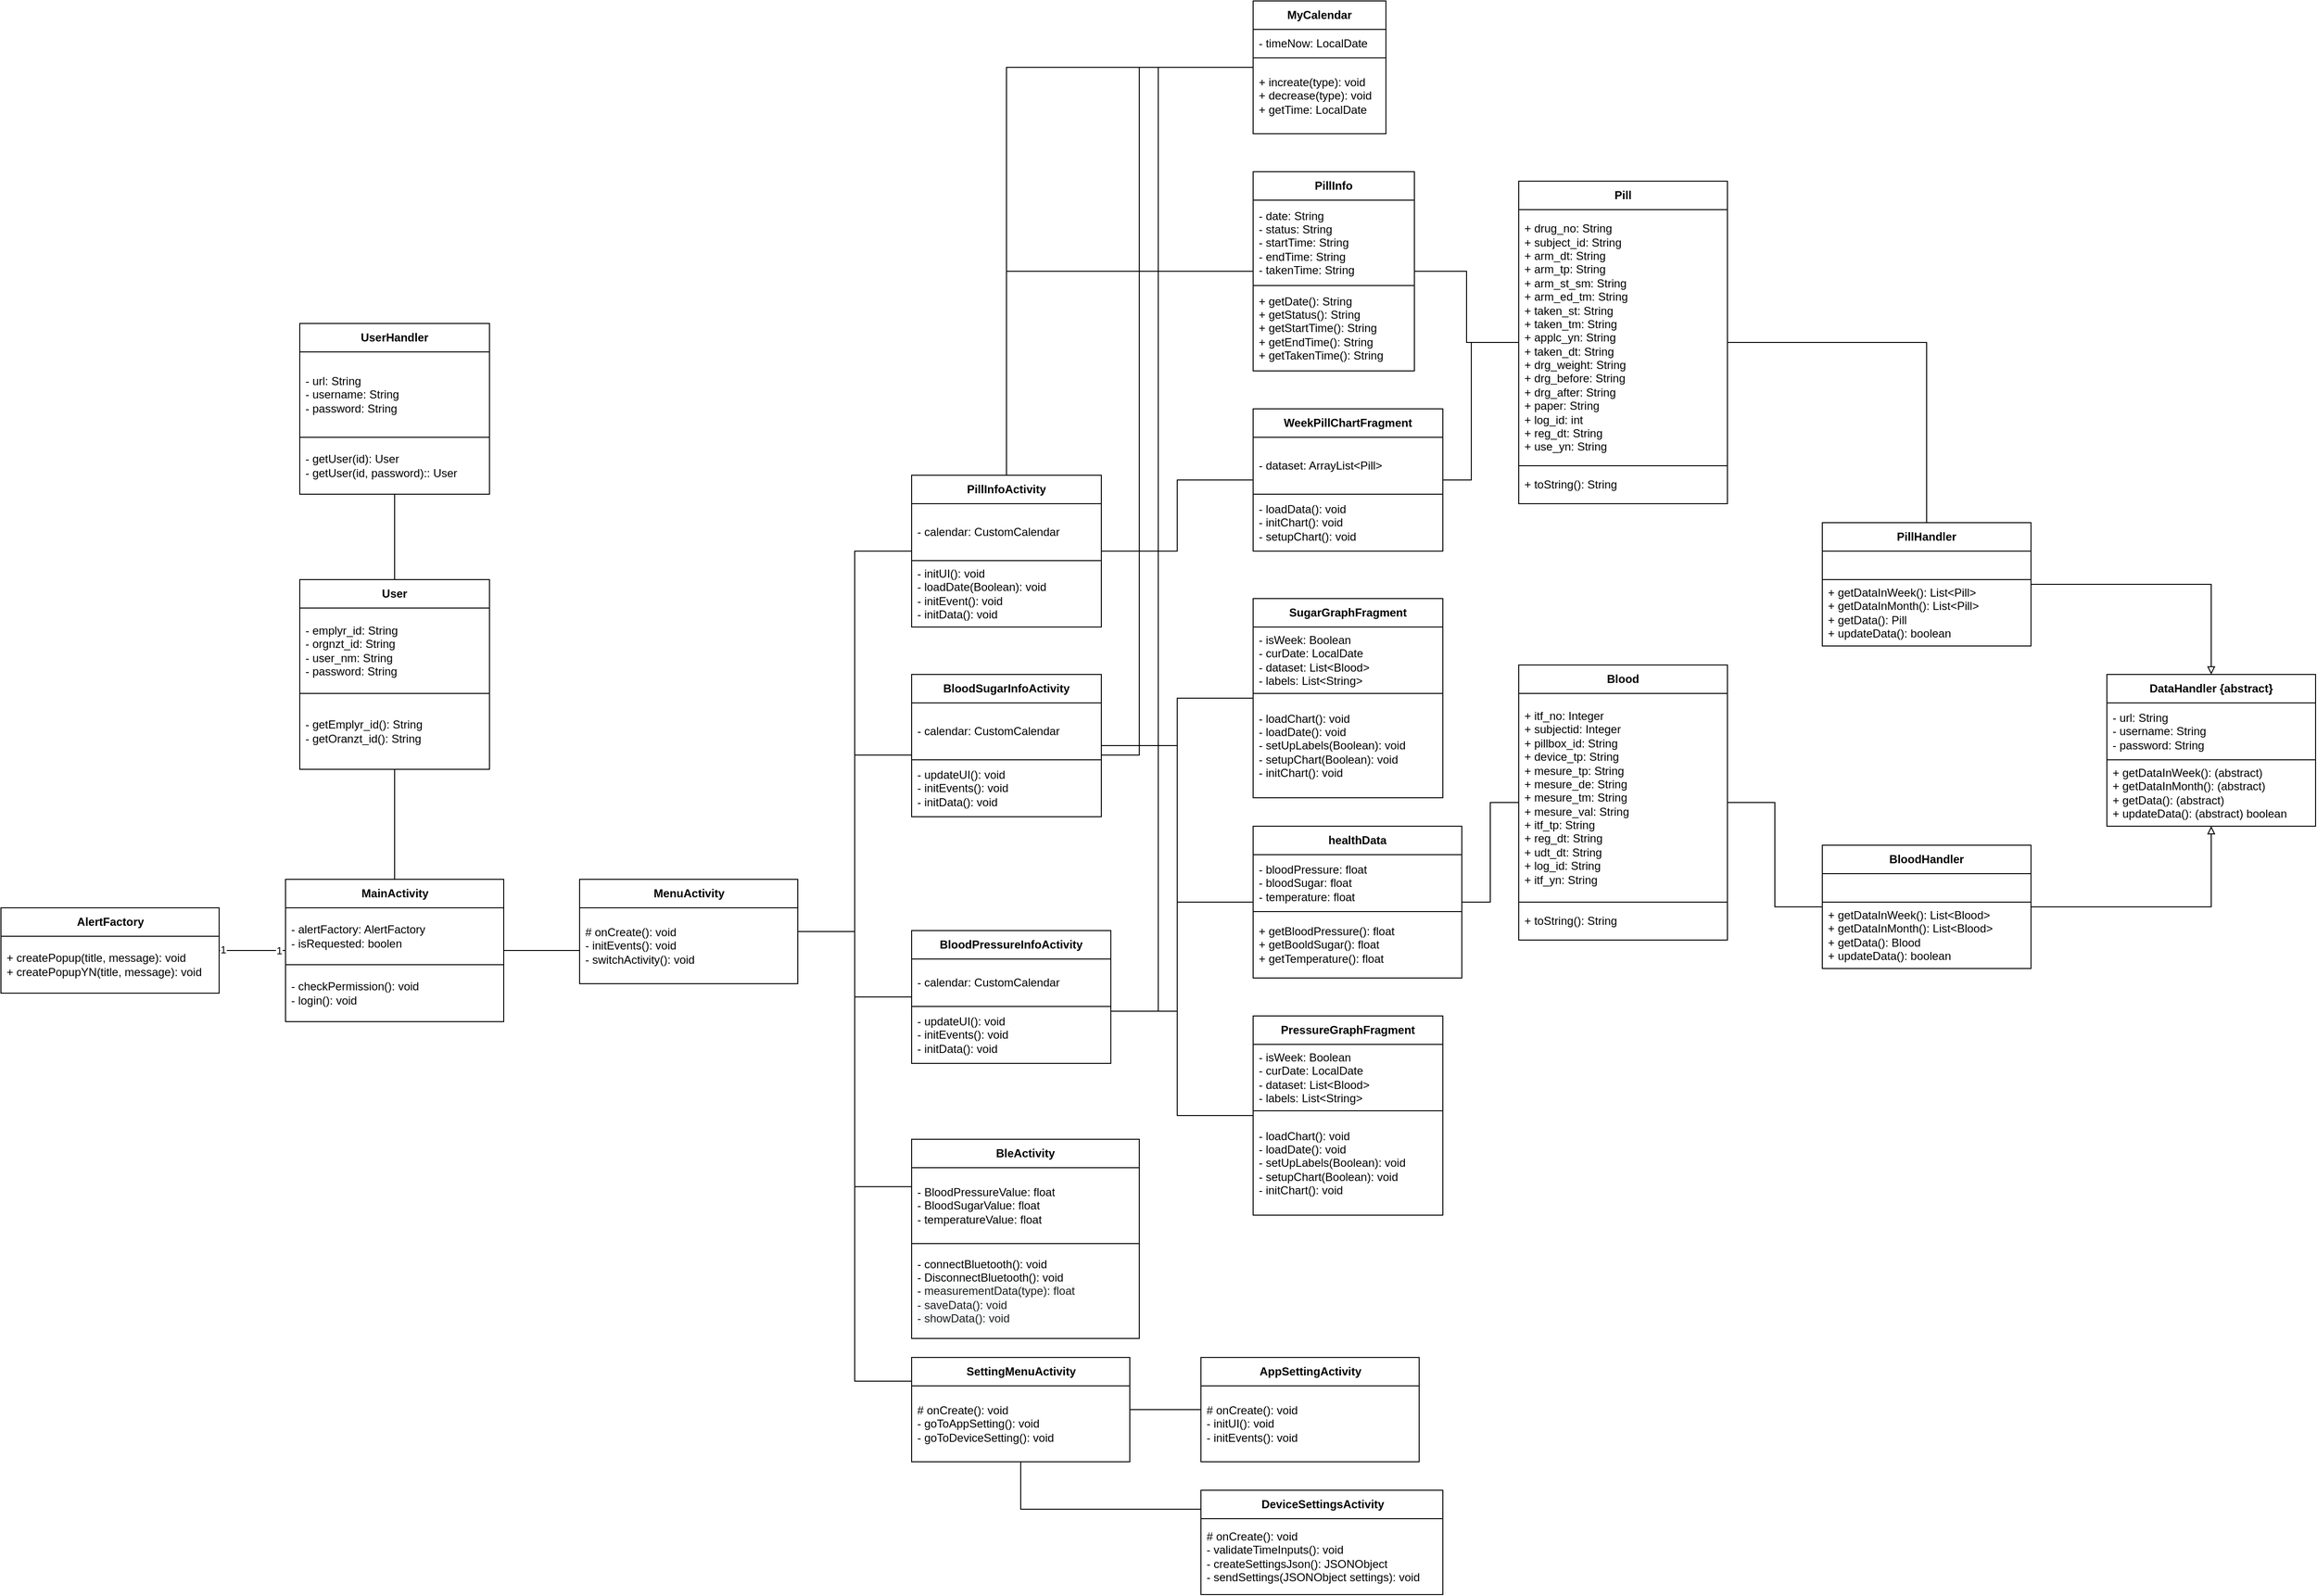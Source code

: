 <mxfile version="24.8.3">
  <diagram id="C5RBs43oDa-KdzZeNtuy" name="Page-1">
    <mxGraphModel grid="1" page="1" gridSize="10" guides="1" tooltips="1" connect="1" arrows="1" fold="1" pageScale="1" pageWidth="827" pageHeight="1169" math="0" shadow="0">
      <root>
        <mxCell id="WIyWlLk6GJQsqaUBKTNV-0" />
        <mxCell id="WIyWlLk6GJQsqaUBKTNV-1" parent="WIyWlLk6GJQsqaUBKTNV-0" />
        <mxCell id="Y7dJJKBhblkv3WJXhUI1-8" value="&lt;b&gt;BleActivity&lt;/b&gt;" style="swimlane;fontStyle=0;childLayout=stackLayout;horizontal=1;startSize=30;horizontalStack=0;resizeParent=1;resizeParentMax=0;resizeLast=0;collapsible=1;marginBottom=0;whiteSpace=wrap;html=1;" vertex="1" parent="WIyWlLk6GJQsqaUBKTNV-1">
          <mxGeometry x="510" y="540" width="240" height="210" as="geometry" />
        </mxCell>
        <mxCell id="Y7dJJKBhblkv3WJXhUI1-25" value="&lt;div&gt;- BloodPressureValue: float&lt;/div&gt;&lt;div&gt;&lt;span style=&quot;background-color: initial;&quot;&gt;- BloodSugarValue: float&lt;/span&gt;&lt;/div&gt;&lt;div&gt;- temperatureValue: float&lt;/div&gt;" style="text;strokeColor=default;fillColor=none;align=left;verticalAlign=middle;spacingLeft=4;spacingRight=4;overflow=hidden;points=[[0,0.5],[1,0.5]];portConstraint=eastwest;rotatable=0;whiteSpace=wrap;html=1;" vertex="1" parent="Y7dJJKBhblkv3WJXhUI1-8">
          <mxGeometry y="30" width="240" height="80" as="geometry" />
        </mxCell>
        <mxCell id="Y7dJJKBhblkv3WJXhUI1-14" value="- connectBluetooth(): void&lt;div&gt;- DisconnectBluetooth(): void&lt;/div&gt;&lt;div&gt;-&amp;nbsp;&lt;span style=&quot;background-color: rgb(248, 249, 250); color: rgb(31, 31, 31); font-family: inherit;&quot;&gt;measurementData(type): float&lt;/span&gt;&lt;/div&gt;&lt;div&gt;&lt;span style=&quot;background-color: rgb(248, 249, 250); color: rgb(31, 31, 31); font-family: inherit;&quot;&gt;- saveData(): void&lt;/span&gt;&lt;/div&gt;&lt;div&gt;&lt;span style=&quot;background-color: rgb(248, 249, 250); color: rgb(31, 31, 31); font-family: inherit;&quot;&gt;- showData(): void&lt;/span&gt;&lt;/div&gt;" style="text;strokeColor=default;fillColor=none;align=left;verticalAlign=middle;spacingLeft=4;spacingRight=4;overflow=hidden;points=[[0,0.5],[1,0.5]];portConstraint=eastwest;rotatable=0;whiteSpace=wrap;html=1;" vertex="1" parent="Y7dJJKBhblkv3WJXhUI1-8">
          <mxGeometry y="110" width="240" height="100" as="geometry" />
        </mxCell>
        <mxCell id="Y7dJJKBhblkv3WJXhUI1-10" value="&lt;b&gt;PillInfoActivity&lt;/b&gt;" style="swimlane;fontStyle=0;childLayout=stackLayout;horizontal=1;startSize=30;horizontalStack=0;resizeParent=1;resizeParentMax=0;resizeLast=0;collapsible=1;marginBottom=0;whiteSpace=wrap;html=1;" vertex="1" parent="WIyWlLk6GJQsqaUBKTNV-1">
          <mxGeometry x="510" y="-160" width="200" height="160" as="geometry" />
        </mxCell>
        <mxCell id="Y7dJJKBhblkv3WJXhUI1-24" value="- calendar: CustomCalendar" style="text;strokeColor=default;fillColor=none;align=left;verticalAlign=middle;spacingLeft=4;spacingRight=4;overflow=hidden;points=[[0,0.5],[1,0.5]];portConstraint=eastwest;rotatable=0;whiteSpace=wrap;html=1;" vertex="1" parent="Y7dJJKBhblkv3WJXhUI1-10">
          <mxGeometry y="30" width="200" height="60" as="geometry" />
        </mxCell>
        <mxCell id="Y7dJJKBhblkv3WJXhUI1-11" value="- initUI(): void&lt;div&gt;- loadDate(Boolean): void&lt;/div&gt;&lt;div&gt;- initEvent(): void&lt;/div&gt;&lt;div&gt;- initData(): void&lt;/div&gt;" style="text;strokeColor=default;fillColor=none;align=left;verticalAlign=middle;spacingLeft=4;spacingRight=4;overflow=hidden;points=[[0,0.5],[1,0.5]];portConstraint=eastwest;rotatable=0;whiteSpace=wrap;html=1;" vertex="1" parent="Y7dJJKBhblkv3WJXhUI1-10">
          <mxGeometry y="90" width="200" height="70" as="geometry" />
        </mxCell>
        <mxCell id="eRM-L1nKuErgqhYTYC-0-6" style="edgeStyle=orthogonalEdgeStyle;rounded=0;orthogonalLoop=1;jettySize=auto;html=1;endArrow=none;endFill=0;" edge="1" parent="WIyWlLk6GJQsqaUBKTNV-1" source="Y7dJJKBhblkv3WJXhUI1-12" target="Vnc0L0BERv-cB5oPOGRa-56">
          <mxGeometry relative="1" as="geometry">
            <Array as="points">
              <mxPoint x="230" y="341" />
              <mxPoint x="230" y="341" />
            </Array>
          </mxGeometry>
        </mxCell>
        <mxCell id="Y7dJJKBhblkv3WJXhUI1-12" value="&lt;b&gt;MainActivity&lt;/b&gt;" style="swimlane;fontStyle=0;childLayout=stackLayout;horizontal=1;startSize=30;horizontalStack=0;resizeParent=1;resizeParentMax=0;resizeLast=0;collapsible=1;marginBottom=0;html=1;" vertex="1" parent="WIyWlLk6GJQsqaUBKTNV-1">
          <mxGeometry x="-150" y="266" width="230" height="150" as="geometry" />
        </mxCell>
        <mxCell id="Y7dJJKBhblkv3WJXhUI1-23" value="- alertFactory: AlertFactory&lt;div&gt;- isRequested: boolen&lt;/div&gt;" style="text;strokeColor=default;fillColor=none;align=left;verticalAlign=middle;spacingLeft=4;spacingRight=4;overflow=hidden;points=[[0,0.5],[1,0.5]];portConstraint=eastwest;rotatable=0;whiteSpace=wrap;html=1;" vertex="1" parent="Y7dJJKBhblkv3WJXhUI1-12">
          <mxGeometry y="30" width="230" height="60" as="geometry" />
        </mxCell>
        <mxCell id="Y7dJJKBhblkv3WJXhUI1-13" value="- checkPermission(): void&lt;div&gt;- login(): void&lt;/div&gt;" style="text;strokeColor=default;fillColor=none;align=left;verticalAlign=middle;spacingLeft=4;spacingRight=4;overflow=hidden;points=[[0,0.5],[1,0.5]];portConstraint=eastwest;rotatable=0;whiteSpace=wrap;html=1;" vertex="1" parent="Y7dJJKBhblkv3WJXhUI1-12">
          <mxGeometry y="90" width="230" height="60" as="geometry" />
        </mxCell>
        <mxCell id="eRM-L1nKuErgqhYTYC-0-7" style="edgeStyle=orthogonalEdgeStyle;rounded=0;orthogonalLoop=1;jettySize=auto;html=1;endArrow=none;endFill=0;" edge="1" parent="WIyWlLk6GJQsqaUBKTNV-1" source="Y7dJJKBhblkv3WJXhUI1-41" target="Y7dJJKBhblkv3WJXhUI1-10">
          <mxGeometry relative="1" as="geometry" />
        </mxCell>
        <mxCell id="Y7dJJKBhblkv3WJXhUI1-41" value="&lt;b&gt;PillInfo&lt;/b&gt;" style="swimlane;fontStyle=0;childLayout=stackLayout;horizontal=1;startSize=30;horizontalStack=0;resizeParent=1;resizeParentMax=0;resizeLast=0;collapsible=1;marginBottom=0;whiteSpace=wrap;html=1;" vertex="1" parent="WIyWlLk6GJQsqaUBKTNV-1">
          <mxGeometry x="870" y="-480" width="170" height="210" as="geometry" />
        </mxCell>
        <mxCell id="Y7dJJKBhblkv3WJXhUI1-42" value="- date: String&lt;div&gt;- status: String&lt;/div&gt;&lt;div&gt;- startTime: String&lt;/div&gt;&lt;div&gt;- endTime: String&lt;/div&gt;&lt;div&gt;- takenTime: String&lt;/div&gt;" style="text;strokeColor=default;fillColor=none;align=left;verticalAlign=middle;spacingLeft=4;spacingRight=4;overflow=hidden;points=[[0,0.5],[1,0.5]];portConstraint=eastwest;rotatable=0;whiteSpace=wrap;html=1;" vertex="1" parent="Y7dJJKBhblkv3WJXhUI1-41">
          <mxGeometry y="30" width="170" height="90" as="geometry" />
        </mxCell>
        <mxCell id="P03NQ46-WuO7Y1_lqMtT-24" value="+ getDate(): String&lt;div&gt;+ getStatus(): String&lt;/div&gt;&lt;div&gt;+ getStartTime(): String&lt;/div&gt;&lt;div&gt;+ getEndTime(): String&lt;/div&gt;&lt;div&gt;+ getTakenTime(): String&lt;/div&gt;" style="text;strokeColor=default;fillColor=none;align=left;verticalAlign=middle;spacingLeft=4;spacingRight=4;overflow=hidden;points=[[0,0.5],[1,0.5]];portConstraint=eastwest;rotatable=0;whiteSpace=wrap;html=1;" vertex="1" parent="Y7dJJKBhblkv3WJXhUI1-41">
          <mxGeometry y="120" width="170" height="90" as="geometry" />
        </mxCell>
        <mxCell id="Vnc0L0BERv-cB5oPOGRa-44" style="edgeStyle=orthogonalEdgeStyle;rounded=0;orthogonalLoop=1;jettySize=auto;html=1;endArrow=none;endFill=0;" edge="1" parent="WIyWlLk6GJQsqaUBKTNV-1" source="Y7dJJKBhblkv3WJXhUI1-51" target="Y7dJJKBhblkv3WJXhUI1-12">
          <mxGeometry relative="1" as="geometry" />
        </mxCell>
        <mxCell id="Vnc0L0BERv-cB5oPOGRa-49" value="1" style="edgeLabel;html=1;align=center;verticalAlign=middle;resizable=0;points=[];" connectable="0" vertex="1" parent="Vnc0L0BERv-cB5oPOGRa-44">
          <mxGeometry x="-0.888" y="1" relative="1" as="geometry">
            <mxPoint as="offset" />
          </mxGeometry>
        </mxCell>
        <mxCell id="Vnc0L0BERv-cB5oPOGRa-50" value="1" style="edgeLabel;html=1;align=center;verticalAlign=middle;resizable=0;points=[];" connectable="0" vertex="1" parent="Vnc0L0BERv-cB5oPOGRa-44">
          <mxGeometry x="0.805" relative="1" as="geometry">
            <mxPoint as="offset" />
          </mxGeometry>
        </mxCell>
        <mxCell id="Y7dJJKBhblkv3WJXhUI1-51" value="&lt;b&gt;AlertFactory&lt;/b&gt;" style="swimlane;fontStyle=0;childLayout=stackLayout;horizontal=1;startSize=30;horizontalStack=0;resizeParent=1;resizeParentMax=0;resizeLast=0;collapsible=1;marginBottom=0;html=1;" vertex="1" parent="WIyWlLk6GJQsqaUBKTNV-1">
          <mxGeometry x="-450" y="296" width="230" height="90" as="geometry" />
        </mxCell>
        <mxCell id="Y7dJJKBhblkv3WJXhUI1-53" value="+ createPopup(title, message): void&lt;br&gt;&lt;div&gt;+ createPopupYN(title, message): void&lt;/div&gt;" style="text;strokeColor=default;fillColor=none;align=left;verticalAlign=middle;spacingLeft=4;spacingRight=4;overflow=hidden;points=[[0,0.5],[1,0.5]];portConstraint=eastwest;rotatable=0;whiteSpace=wrap;html=1;" vertex="1" parent="Y7dJJKBhblkv3WJXhUI1-51">
          <mxGeometry y="30" width="230" height="60" as="geometry" />
        </mxCell>
        <mxCell id="eRM-L1nKuErgqhYTYC-0-47" style="edgeStyle=orthogonalEdgeStyle;rounded=0;orthogonalLoop=1;jettySize=auto;html=1;endArrow=none;endFill=0;" edge="1" parent="WIyWlLk6GJQsqaUBKTNV-1" source="Y7dJJKBhblkv3WJXhUI1-58" target="Y7dJJKBhblkv3WJXhUI1-10">
          <mxGeometry relative="1" as="geometry" />
        </mxCell>
        <mxCell id="eRM-L1nKuErgqhYTYC-0-48" style="edgeStyle=orthogonalEdgeStyle;rounded=0;orthogonalLoop=1;jettySize=auto;html=1;endArrow=none;endFill=0;" edge="1" parent="WIyWlLk6GJQsqaUBKTNV-1" source="Y7dJJKBhblkv3WJXhUI1-58" target="P03NQ46-WuO7Y1_lqMtT-14">
          <mxGeometry relative="1" as="geometry">
            <Array as="points">
              <mxPoint x="750" y="-590" />
              <mxPoint x="750" y="135" />
            </Array>
          </mxGeometry>
        </mxCell>
        <mxCell id="eRM-L1nKuErgqhYTYC-0-49" style="edgeStyle=orthogonalEdgeStyle;rounded=0;orthogonalLoop=1;jettySize=auto;html=1;endArrow=none;endFill=0;" edge="1" parent="WIyWlLk6GJQsqaUBKTNV-1" source="Y7dJJKBhblkv3WJXhUI1-58" target="P03NQ46-WuO7Y1_lqMtT-5">
          <mxGeometry relative="1" as="geometry">
            <Array as="points">
              <mxPoint x="770" y="-590" />
              <mxPoint x="770" y="405" />
            </Array>
          </mxGeometry>
        </mxCell>
        <mxCell id="Y7dJJKBhblkv3WJXhUI1-58" value="&lt;b&gt;MyCalendar&lt;/b&gt;" style="swimlane;fontStyle=0;childLayout=stackLayout;horizontal=1;startSize=30;horizontalStack=0;resizeParent=1;resizeParentMax=0;resizeLast=0;collapsible=1;marginBottom=0;whiteSpace=wrap;html=1;" vertex="1" parent="WIyWlLk6GJQsqaUBKTNV-1">
          <mxGeometry x="870" y="-660" width="140" height="140" as="geometry" />
        </mxCell>
        <mxCell id="Y7dJJKBhblkv3WJXhUI1-59" value="- timeNow: LocalDate" style="text;strokeColor=default;fillColor=none;align=left;verticalAlign=middle;spacingLeft=4;spacingRight=4;overflow=hidden;points=[[0,0.5],[1,0.5]];portConstraint=eastwest;rotatable=0;whiteSpace=wrap;html=1;" vertex="1" parent="Y7dJJKBhblkv3WJXhUI1-58">
          <mxGeometry y="30" width="140" height="30" as="geometry" />
        </mxCell>
        <mxCell id="Y7dJJKBhblkv3WJXhUI1-60" value="+ increate(type): void&lt;div&gt;+ decrease(type): void&lt;/div&gt;&lt;div&gt;+ getTime: LocalDate&lt;/div&gt;" style="text;strokeColor=default;fillColor=none;align=left;verticalAlign=middle;spacingLeft=4;spacingRight=4;overflow=hidden;points=[[0,0.5],[1,0.5]];portConstraint=eastwest;rotatable=0;whiteSpace=wrap;html=1;" vertex="1" parent="Y7dJJKBhblkv3WJXhUI1-58">
          <mxGeometry y="60" width="140" height="80" as="geometry" />
        </mxCell>
        <mxCell id="P03NQ46-WuO7Y1_lqMtT-5" value="&lt;b&gt;BloodPressureInfoActivity&lt;/b&gt;" style="swimlane;fontStyle=0;childLayout=stackLayout;horizontal=1;startSize=30;horizontalStack=0;resizeParent=1;resizeParentMax=0;resizeLast=0;collapsible=1;marginBottom=0;whiteSpace=wrap;html=1;" vertex="1" parent="WIyWlLk6GJQsqaUBKTNV-1">
          <mxGeometry x="510" y="320" width="210" height="140" as="geometry" />
        </mxCell>
        <mxCell id="Vnc0L0BERv-cB5oPOGRa-43" value="- calendar: CustomCalendar" style="text;strokeColor=default;fillColor=none;align=left;verticalAlign=middle;spacingLeft=4;spacingRight=4;overflow=hidden;points=[[0,0.5],[1,0.5]];portConstraint=eastwest;rotatable=0;whiteSpace=wrap;html=1;" vertex="1" parent="P03NQ46-WuO7Y1_lqMtT-5">
          <mxGeometry y="30" width="210" height="50" as="geometry" />
        </mxCell>
        <mxCell id="P03NQ46-WuO7Y1_lqMtT-7" value="- updateUI(): void&lt;div&gt;- initEvents(): void&lt;/div&gt;&lt;div&gt;- initData(): void&lt;/div&gt;" style="text;strokeColor=default;fillColor=none;align=left;verticalAlign=middle;spacingLeft=4;spacingRight=4;overflow=hidden;points=[[0,0.5],[1,0.5]];portConstraint=eastwest;rotatable=0;whiteSpace=wrap;html=1;" vertex="1" parent="P03NQ46-WuO7Y1_lqMtT-5">
          <mxGeometry y="80" width="210" height="60" as="geometry" />
        </mxCell>
        <mxCell id="eRM-L1nKuErgqhYTYC-0-43" style="edgeStyle=orthogonalEdgeStyle;rounded=0;orthogonalLoop=1;jettySize=auto;html=1;endArrow=none;endFill=0;" edge="1" parent="WIyWlLk6GJQsqaUBKTNV-1" source="P03NQ46-WuO7Y1_lqMtT-8" target="P03NQ46-WuO7Y1_lqMtT-5">
          <mxGeometry relative="1" as="geometry">
            <Array as="points">
              <mxPoint x="790" y="290" />
              <mxPoint x="790" y="405" />
            </Array>
          </mxGeometry>
        </mxCell>
        <mxCell id="eRM-L1nKuErgqhYTYC-0-58" style="edgeStyle=orthogonalEdgeStyle;rounded=0;orthogonalLoop=1;jettySize=auto;html=1;endArrow=none;endFill=0;" edge="1" parent="WIyWlLk6GJQsqaUBKTNV-1" source="P03NQ46-WuO7Y1_lqMtT-8" target="P03NQ46-WuO7Y1_lqMtT-14">
          <mxGeometry relative="1" as="geometry">
            <Array as="points">
              <mxPoint x="790" y="290" />
              <mxPoint x="790" y="125" />
            </Array>
          </mxGeometry>
        </mxCell>
        <mxCell id="P03NQ46-WuO7Y1_lqMtT-8" value="&lt;b&gt;healthData&lt;/b&gt;" style="swimlane;fontStyle=0;childLayout=stackLayout;horizontal=1;startSize=30;horizontalStack=0;resizeParent=1;resizeParentMax=0;resizeLast=0;collapsible=1;marginBottom=0;whiteSpace=wrap;html=1;" vertex="1" parent="WIyWlLk6GJQsqaUBKTNV-1">
          <mxGeometry x="870" y="210" width="220" height="160" as="geometry" />
        </mxCell>
        <mxCell id="P03NQ46-WuO7Y1_lqMtT-9" value="- bloodPressure: float&lt;div&gt;- bloodSugar: float&lt;/div&gt;&lt;div&gt;-&amp;nbsp;&lt;span style=&quot;background-color: initial;&quot;&gt;temperature: float&lt;/span&gt;&lt;/div&gt;" style="text;strokeColor=default;fillColor=none;align=left;verticalAlign=middle;spacingLeft=4;spacingRight=4;overflow=hidden;points=[[0,0.5],[1,0.5]];portConstraint=eastwest;rotatable=0;whiteSpace=wrap;html=1;" vertex="1" parent="P03NQ46-WuO7Y1_lqMtT-8">
          <mxGeometry y="30" width="220" height="60" as="geometry" />
        </mxCell>
        <mxCell id="P03NQ46-WuO7Y1_lqMtT-10" value="+ getBloodPressure(): float&lt;div&gt;+ getBooldSugar(): float&lt;/div&gt;&lt;div&gt;+ getTemperature(): float&lt;/div&gt;" style="text;strokeColor=default;fillColor=none;align=left;verticalAlign=middle;spacingLeft=4;spacingRight=4;overflow=hidden;points=[[0,0.5],[1,0.5]];portConstraint=eastwest;rotatable=0;whiteSpace=wrap;html=1;" vertex="1" parent="P03NQ46-WuO7Y1_lqMtT-8">
          <mxGeometry y="90" width="220" height="70" as="geometry" />
        </mxCell>
        <mxCell id="P03NQ46-WuO7Y1_lqMtT-14" value="&lt;b&gt;BloodSugarInfoActivity&lt;/b&gt;" style="swimlane;fontStyle=0;childLayout=stackLayout;horizontal=1;startSize=30;horizontalStack=0;resizeParent=1;resizeParentMax=0;resizeLast=0;collapsible=1;marginBottom=0;whiteSpace=wrap;html=1;" vertex="1" parent="WIyWlLk6GJQsqaUBKTNV-1">
          <mxGeometry x="510" y="50" width="200" height="150" as="geometry" />
        </mxCell>
        <mxCell id="Vnc0L0BERv-cB5oPOGRa-46" value="- calendar: CustomCalendar" style="text;strokeColor=default;fillColor=none;align=left;verticalAlign=middle;spacingLeft=4;spacingRight=4;overflow=hidden;points=[[0,0.5],[1,0.5]];portConstraint=eastwest;rotatable=0;whiteSpace=wrap;html=1;" vertex="1" parent="P03NQ46-WuO7Y1_lqMtT-14">
          <mxGeometry y="30" width="200" height="60" as="geometry" />
        </mxCell>
        <mxCell id="P03NQ46-WuO7Y1_lqMtT-15" value="- updateUI(): void&lt;div&gt;- initEvents(): void&lt;/div&gt;&lt;div&gt;- initData(): void&lt;/div&gt;" style="text;strokeColor=default;fillColor=none;align=left;verticalAlign=middle;spacingLeft=4;spacingRight=4;overflow=hidden;points=[[0,0.5],[1,0.5]];portConstraint=eastwest;rotatable=0;whiteSpace=wrap;html=1;" vertex="1" parent="P03NQ46-WuO7Y1_lqMtT-14">
          <mxGeometry y="90" width="200" height="60" as="geometry" />
        </mxCell>
        <mxCell id="Vnc0L0BERv-cB5oPOGRa-1" value="&lt;b&gt;DataHandler {abstract}&lt;/b&gt;" style="swimlane;fontStyle=0;childLayout=stackLayout;horizontal=1;startSize=30;horizontalStack=0;resizeParent=1;resizeParentMax=0;resizeLast=0;collapsible=1;marginBottom=0;whiteSpace=wrap;html=1;" vertex="1" parent="WIyWlLk6GJQsqaUBKTNV-1">
          <mxGeometry x="1770" y="50" width="220" height="160" as="geometry" />
        </mxCell>
        <mxCell id="Vnc0L0BERv-cB5oPOGRa-2" value="- url: String&lt;div&gt;- username: String&lt;/div&gt;&lt;div&gt;-&amp;nbsp;&lt;span style=&quot;background-color: initial;&quot;&gt;password: String&lt;/span&gt;&lt;/div&gt;" style="text;strokeColor=default;fillColor=none;align=left;verticalAlign=middle;spacingLeft=4;spacingRight=4;overflow=hidden;points=[[0,0.5],[1,0.5]];portConstraint=eastwest;rotatable=0;whiteSpace=wrap;html=1;" vertex="1" parent="Vnc0L0BERv-cB5oPOGRa-1">
          <mxGeometry y="30" width="220" height="60" as="geometry" />
        </mxCell>
        <mxCell id="Vnc0L0BERv-cB5oPOGRa-3" value="+ getDataInWeek(): (abstract)&lt;div&gt;+ getDataInMonth(): (abstract)&lt;/div&gt;&lt;div&gt;+ getData(): (abstract)&lt;/div&gt;&lt;div&gt;+ updateData(): (abstract) boolean&lt;/div&gt;" style="text;strokeColor=default;fillColor=none;align=left;verticalAlign=middle;spacingLeft=4;spacingRight=4;overflow=hidden;points=[[0,0.5],[1,0.5]];portConstraint=eastwest;rotatable=0;whiteSpace=wrap;html=1;" vertex="1" parent="Vnc0L0BERv-cB5oPOGRa-1">
          <mxGeometry y="90" width="220" height="70" as="geometry" />
        </mxCell>
        <mxCell id="Vnc0L0BERv-cB5oPOGRa-36" style="edgeStyle=orthogonalEdgeStyle;rounded=0;orthogonalLoop=1;jettySize=auto;html=1;endArrow=block;endFill=0;" edge="1" parent="WIyWlLk6GJQsqaUBKTNV-1" source="Vnc0L0BERv-cB5oPOGRa-4" target="Vnc0L0BERv-cB5oPOGRa-1">
          <mxGeometry relative="1" as="geometry" />
        </mxCell>
        <mxCell id="Vnc0L0BERv-cB5oPOGRa-4" value="&lt;b&gt;PillHandler&lt;/b&gt;" style="swimlane;fontStyle=0;childLayout=stackLayout;horizontal=1;startSize=30;horizontalStack=0;resizeParent=1;resizeParentMax=0;resizeLast=0;collapsible=1;marginBottom=0;whiteSpace=wrap;html=1;" vertex="1" parent="WIyWlLk6GJQsqaUBKTNV-1">
          <mxGeometry x="1470" y="-110" width="220" height="130" as="geometry" />
        </mxCell>
        <mxCell id="Vnc0L0BERv-cB5oPOGRa-5" value="" style="text;strokeColor=default;fillColor=none;align=left;verticalAlign=middle;spacingLeft=4;spacingRight=4;overflow=hidden;points=[[0,0.5],[1,0.5]];portConstraint=eastwest;rotatable=0;whiteSpace=wrap;html=1;" vertex="1" parent="Vnc0L0BERv-cB5oPOGRa-4">
          <mxGeometry y="30" width="220" height="30" as="geometry" />
        </mxCell>
        <mxCell id="Vnc0L0BERv-cB5oPOGRa-6" value="+ getDataInWeek(): List&amp;lt;Pill&amp;gt;&lt;div&gt;+ getDataInMonth(): List&amp;lt;Pill&amp;gt;&lt;/div&gt;&lt;div&gt;+ getData(): Pill&lt;/div&gt;&lt;div&gt;+ updateData(): boolean&lt;/div&gt;" style="text;strokeColor=default;fillColor=none;align=left;verticalAlign=middle;spacingLeft=4;spacingRight=4;overflow=hidden;points=[[0,0.5],[1,0.5]];portConstraint=eastwest;rotatable=0;whiteSpace=wrap;html=1;" vertex="1" parent="Vnc0L0BERv-cB5oPOGRa-4">
          <mxGeometry y="60" width="220" height="70" as="geometry" />
        </mxCell>
        <mxCell id="Vnc0L0BERv-cB5oPOGRa-39" style="edgeStyle=orthogonalEdgeStyle;rounded=0;orthogonalLoop=1;jettySize=auto;html=1;endArrow=none;endFill=0;" edge="1" parent="WIyWlLk6GJQsqaUBKTNV-1" source="Vnc0L0BERv-cB5oPOGRa-7" target="Vnc0L0BERv-cB5oPOGRa-4">
          <mxGeometry relative="1" as="geometry" />
        </mxCell>
        <mxCell id="eRM-L1nKuErgqhYTYC-0-71" style="edgeStyle=orthogonalEdgeStyle;rounded=0;orthogonalLoop=1;jettySize=auto;html=1;endArrow=none;endFill=0;" edge="1" parent="WIyWlLk6GJQsqaUBKTNV-1" source="Vnc0L0BERv-cB5oPOGRa-7" target="eRM-L1nKuErgqhYTYC-0-53">
          <mxGeometry relative="1" as="geometry">
            <Array as="points">
              <mxPoint x="1100" y="-300" />
              <mxPoint x="1100" y="-155" />
            </Array>
          </mxGeometry>
        </mxCell>
        <mxCell id="eRM-L1nKuErgqhYTYC-0-72" style="edgeStyle=orthogonalEdgeStyle;rounded=0;orthogonalLoop=1;jettySize=auto;html=1;endArrow=none;endFill=0;" edge="1" parent="WIyWlLk6GJQsqaUBKTNV-1" source="Vnc0L0BERv-cB5oPOGRa-7" target="Y7dJJKBhblkv3WJXhUI1-41">
          <mxGeometry relative="1" as="geometry" />
        </mxCell>
        <mxCell id="Vnc0L0BERv-cB5oPOGRa-7" value="&lt;b&gt;Pill&lt;/b&gt;" style="swimlane;fontStyle=0;childLayout=stackLayout;horizontal=1;startSize=30;horizontalStack=0;resizeParent=1;resizeParentMax=0;resizeLast=0;collapsible=1;marginBottom=0;whiteSpace=wrap;html=1;" vertex="1" parent="WIyWlLk6GJQsqaUBKTNV-1">
          <mxGeometry x="1150" y="-470" width="220" height="340" as="geometry" />
        </mxCell>
        <mxCell id="Vnc0L0BERv-cB5oPOGRa-8" value="+ drug_no: String&lt;div&gt;+ subject_id: String&lt;/div&gt;&lt;div&gt;+ arm_dt: String&lt;/div&gt;&lt;div&gt;+ arm_tp: String&lt;/div&gt;&lt;div&gt;+ arm_st_sm: String&lt;/div&gt;&lt;div&gt;+ arm_ed_tm: String&lt;/div&gt;&lt;div&gt;+ taken_st: String&lt;/div&gt;&lt;div&gt;+ taken_tm: String&lt;/div&gt;&lt;div&gt;+ applc_yn: String&lt;/div&gt;&lt;div&gt;+ taken_dt: String&lt;/div&gt;&lt;div&gt;+ drg_weight: String&lt;/div&gt;&lt;div&gt;+ drg_before: String&lt;/div&gt;&lt;div&gt;+ drg_after: String&lt;/div&gt;&lt;div&gt;+ paper: String&lt;/div&gt;&lt;div&gt;+ log_id: int&lt;/div&gt;&lt;div&gt;+ reg_dt: String&lt;/div&gt;&lt;div&gt;+ use_yn: String&lt;/div&gt;" style="text;strokeColor=default;fillColor=none;align=left;verticalAlign=middle;spacingLeft=4;spacingRight=4;overflow=hidden;points=[[0,0.5],[1,0.5]];portConstraint=eastwest;rotatable=0;whiteSpace=wrap;html=1;" vertex="1" parent="Vnc0L0BERv-cB5oPOGRa-7">
          <mxGeometry y="30" width="220" height="270" as="geometry" />
        </mxCell>
        <mxCell id="Vnc0L0BERv-cB5oPOGRa-9" value="+ toString(): String" style="text;strokeColor=default;fillColor=none;align=left;verticalAlign=middle;spacingLeft=4;spacingRight=4;overflow=hidden;points=[[0,0.5],[1,0.5]];portConstraint=eastwest;rotatable=0;whiteSpace=wrap;html=1;" vertex="1" parent="Vnc0L0BERv-cB5oPOGRa-7">
          <mxGeometry y="300" width="220" height="40" as="geometry" />
        </mxCell>
        <mxCell id="Vnc0L0BERv-cB5oPOGRa-38" style="edgeStyle=orthogonalEdgeStyle;rounded=0;orthogonalLoop=1;jettySize=auto;html=1;endArrow=none;endFill=0;" edge="1" parent="WIyWlLk6GJQsqaUBKTNV-1" source="Vnc0L0BERv-cB5oPOGRa-10" target="Vnc0L0BERv-cB5oPOGRa-32">
          <mxGeometry relative="1" as="geometry" />
        </mxCell>
        <mxCell id="Vnc0L0BERv-cB5oPOGRa-42" style="edgeStyle=orthogonalEdgeStyle;rounded=0;orthogonalLoop=1;jettySize=auto;html=1;endArrow=none;endFill=0;" edge="1" parent="WIyWlLk6GJQsqaUBKTNV-1" source="Vnc0L0BERv-cB5oPOGRa-10" target="P03NQ46-WuO7Y1_lqMtT-8">
          <mxGeometry relative="1" as="geometry" />
        </mxCell>
        <mxCell id="Vnc0L0BERv-cB5oPOGRa-10" value="&lt;b&gt;Blood&lt;/b&gt;" style="swimlane;fontStyle=0;childLayout=stackLayout;horizontal=1;startSize=30;horizontalStack=0;resizeParent=1;resizeParentMax=0;resizeLast=0;collapsible=1;marginBottom=0;whiteSpace=wrap;html=1;" vertex="1" parent="WIyWlLk6GJQsqaUBKTNV-1">
          <mxGeometry x="1150" y="40" width="220" height="290" as="geometry" />
        </mxCell>
        <mxCell id="Vnc0L0BERv-cB5oPOGRa-11" value="+ itf_no: Integer&lt;div&gt;+ subjectid: Integer&lt;/div&gt;&lt;div&gt;+ pillbox_id: String&lt;/div&gt;&lt;div&gt;+ device_tp: String&lt;/div&gt;&lt;div&gt;+ mesure_tp: String&lt;/div&gt;&lt;div&gt;+ mesure_de: String&lt;/div&gt;&lt;div&gt;+ mesure_tm: String&lt;/div&gt;&lt;div&gt;+ mesure_val: String&lt;/div&gt;&lt;div&gt;+ itf_tp: String&lt;/div&gt;&lt;div&gt;+ reg_dt: String&lt;/div&gt;&lt;div&gt;+ udt_dt: String&lt;/div&gt;&lt;div&gt;+ log_id: String&lt;/div&gt;&lt;div&gt;+ itf_yn: String&lt;br&gt;&lt;/div&gt;" style="text;strokeColor=default;fillColor=none;align=left;verticalAlign=middle;spacingLeft=4;spacingRight=4;overflow=hidden;points=[[0,0.5],[1,0.5]];portConstraint=eastwest;rotatable=0;whiteSpace=wrap;html=1;" vertex="1" parent="Vnc0L0BERv-cB5oPOGRa-10">
          <mxGeometry y="30" width="220" height="220" as="geometry" />
        </mxCell>
        <mxCell id="Vnc0L0BERv-cB5oPOGRa-12" value="+ toString(): String" style="text;strokeColor=default;fillColor=none;align=left;verticalAlign=middle;spacingLeft=4;spacingRight=4;overflow=hidden;points=[[0,0.5],[1,0.5]];portConstraint=eastwest;rotatable=0;whiteSpace=wrap;html=1;" vertex="1" parent="Vnc0L0BERv-cB5oPOGRa-10">
          <mxGeometry y="250" width="220" height="40" as="geometry" />
        </mxCell>
        <mxCell id="Vnc0L0BERv-cB5oPOGRa-35" style="edgeStyle=orthogonalEdgeStyle;rounded=0;orthogonalLoop=1;jettySize=auto;html=1;endArrow=block;endFill=0;" edge="1" parent="WIyWlLk6GJQsqaUBKTNV-1" source="Vnc0L0BERv-cB5oPOGRa-32" target="Vnc0L0BERv-cB5oPOGRa-1">
          <mxGeometry relative="1" as="geometry" />
        </mxCell>
        <mxCell id="Vnc0L0BERv-cB5oPOGRa-32" value="&lt;b&gt;BloodHandler&lt;/b&gt;" style="swimlane;fontStyle=0;childLayout=stackLayout;horizontal=1;startSize=30;horizontalStack=0;resizeParent=1;resizeParentMax=0;resizeLast=0;collapsible=1;marginBottom=0;whiteSpace=wrap;html=1;" vertex="1" parent="WIyWlLk6GJQsqaUBKTNV-1">
          <mxGeometry x="1470" y="230" width="220" height="130" as="geometry" />
        </mxCell>
        <mxCell id="Vnc0L0BERv-cB5oPOGRa-33" value="" style="text;strokeColor=default;fillColor=none;align=left;verticalAlign=middle;spacingLeft=4;spacingRight=4;overflow=hidden;points=[[0,0.5],[1,0.5]];portConstraint=eastwest;rotatable=0;whiteSpace=wrap;html=1;" vertex="1" parent="Vnc0L0BERv-cB5oPOGRa-32">
          <mxGeometry y="30" width="220" height="30" as="geometry" />
        </mxCell>
        <mxCell id="Vnc0L0BERv-cB5oPOGRa-34" value="+ getDataInWeek(): List&amp;lt;Blood&amp;gt;&lt;div&gt;+ getDataInMonth(): List&amp;lt;Blood&amp;gt;&lt;/div&gt;&lt;div&gt;+ getData(): Blood&lt;/div&gt;&lt;div&gt;+ updateData(): boolean&lt;/div&gt;" style="text;strokeColor=default;fillColor=none;align=left;verticalAlign=middle;spacingLeft=4;spacingRight=4;overflow=hidden;points=[[0,0.5],[1,0.5]];portConstraint=eastwest;rotatable=0;whiteSpace=wrap;html=1;" vertex="1" parent="Vnc0L0BERv-cB5oPOGRa-32">
          <mxGeometry y="60" width="220" height="70" as="geometry" />
        </mxCell>
        <mxCell id="eRM-L1nKuErgqhYTYC-0-20" style="edgeStyle=orthogonalEdgeStyle;rounded=0;orthogonalLoop=1;jettySize=auto;html=1;endArrow=none;endFill=0;" edge="1" parent="WIyWlLk6GJQsqaUBKTNV-1" source="Vnc0L0BERv-cB5oPOGRa-56" target="P03NQ46-WuO7Y1_lqMtT-14">
          <mxGeometry relative="1" as="geometry">
            <Array as="points">
              <mxPoint x="450" y="321" />
              <mxPoint x="450" y="135" />
            </Array>
          </mxGeometry>
        </mxCell>
        <mxCell id="eRM-L1nKuErgqhYTYC-0-21" style="edgeStyle=orthogonalEdgeStyle;rounded=0;orthogonalLoop=1;jettySize=auto;html=1;endArrow=none;endFill=0;" edge="1" parent="WIyWlLk6GJQsqaUBKTNV-1" source="Vnc0L0BERv-cB5oPOGRa-56" target="P03NQ46-WuO7Y1_lqMtT-5">
          <mxGeometry relative="1" as="geometry" />
        </mxCell>
        <mxCell id="eRM-L1nKuErgqhYTYC-0-22" style="edgeStyle=orthogonalEdgeStyle;rounded=0;orthogonalLoop=1;jettySize=auto;html=1;endArrow=none;endFill=0;" edge="1" parent="WIyWlLk6GJQsqaUBKTNV-1" source="Vnc0L0BERv-cB5oPOGRa-56" target="Y7dJJKBhblkv3WJXhUI1-8">
          <mxGeometry relative="1" as="geometry">
            <Array as="points">
              <mxPoint x="450" y="321" />
              <mxPoint x="450" y="590" />
            </Array>
          </mxGeometry>
        </mxCell>
        <mxCell id="eRM-L1nKuErgqhYTYC-0-24" style="edgeStyle=orthogonalEdgeStyle;rounded=0;orthogonalLoop=1;jettySize=auto;html=1;endArrow=none;endFill=0;" edge="1" parent="WIyWlLk6GJQsqaUBKTNV-1" source="Vnc0L0BERv-cB5oPOGRa-56" target="eRM-L1nKuErgqhYTYC-0-3">
          <mxGeometry relative="1" as="geometry">
            <Array as="points">
              <mxPoint x="450" y="321" />
              <mxPoint x="450" y="795" />
            </Array>
          </mxGeometry>
        </mxCell>
        <mxCell id="eRM-L1nKuErgqhYTYC-0-59" style="edgeStyle=orthogonalEdgeStyle;rounded=0;orthogonalLoop=1;jettySize=auto;html=1;endArrow=none;endFill=0;" edge="1" parent="WIyWlLk6GJQsqaUBKTNV-1" source="Vnc0L0BERv-cB5oPOGRa-56" target="Y7dJJKBhblkv3WJXhUI1-10">
          <mxGeometry relative="1" as="geometry">
            <Array as="points">
              <mxPoint x="450" y="321" />
              <mxPoint x="450" y="-80" />
            </Array>
          </mxGeometry>
        </mxCell>
        <mxCell id="Vnc0L0BERv-cB5oPOGRa-56" value="&lt;b&gt;MenuActivity&lt;/b&gt;" style="swimlane;fontStyle=0;childLayout=stackLayout;horizontal=1;startSize=30;horizontalStack=0;resizeParent=1;resizeParentMax=0;resizeLast=0;collapsible=1;marginBottom=0;html=1;" vertex="1" parent="WIyWlLk6GJQsqaUBKTNV-1">
          <mxGeometry x="160" y="266" width="230" height="110" as="geometry" />
        </mxCell>
        <mxCell id="Vnc0L0BERv-cB5oPOGRa-58" value="# onCreate(): void&lt;div&gt;- initEvents(): void&lt;/div&gt;&lt;div&gt;- switchActivity(): void&lt;/div&gt;" style="text;strokeColor=default;fillColor=none;align=left;verticalAlign=middle;spacingLeft=4;spacingRight=4;overflow=hidden;points=[[0,0.5],[1,0.5]];portConstraint=eastwest;rotatable=0;whiteSpace=wrap;html=1;" vertex="1" parent="Vnc0L0BERv-cB5oPOGRa-56">
          <mxGeometry y="30" width="230" height="80" as="geometry" />
        </mxCell>
        <mxCell id="eRM-L1nKuErgqhYTYC-0-32" style="edgeStyle=orthogonalEdgeStyle;rounded=0;orthogonalLoop=1;jettySize=auto;html=1;endArrow=none;endFill=0;" edge="1" parent="WIyWlLk6GJQsqaUBKTNV-1" source="eRM-L1nKuErgqhYTYC-0-3" target="eRM-L1nKuErgqhYTYC-0-28">
          <mxGeometry relative="1" as="geometry" />
        </mxCell>
        <mxCell id="eRM-L1nKuErgqhYTYC-0-46" style="edgeStyle=orthogonalEdgeStyle;rounded=0;orthogonalLoop=1;jettySize=auto;html=1;endArrow=none;endFill=0;" edge="1" parent="WIyWlLk6GJQsqaUBKTNV-1" source="eRM-L1nKuErgqhYTYC-0-3" target="eRM-L1nKuErgqhYTYC-0-30">
          <mxGeometry relative="1" as="geometry">
            <Array as="points">
              <mxPoint x="625" y="930" />
            </Array>
          </mxGeometry>
        </mxCell>
        <mxCell id="eRM-L1nKuErgqhYTYC-0-3" value="&lt;b&gt;SettingMenuActivity&lt;/b&gt;" style="swimlane;fontStyle=0;childLayout=stackLayout;horizontal=1;startSize=30;horizontalStack=0;resizeParent=1;resizeParentMax=0;resizeLast=0;collapsible=1;marginBottom=0;html=1;" vertex="1" parent="WIyWlLk6GJQsqaUBKTNV-1">
          <mxGeometry x="510" y="770" width="230" height="110" as="geometry" />
        </mxCell>
        <mxCell id="eRM-L1nKuErgqhYTYC-0-4" value="# onCreate(): void&lt;div&gt;- goToAppSetting(): void&lt;/div&gt;&lt;div&gt;- goToDeviceSetting(): void&lt;/div&gt;" style="text;strokeColor=default;fillColor=none;align=left;verticalAlign=middle;spacingLeft=4;spacingRight=4;overflow=hidden;points=[[0,0.5],[1,0.5]];portConstraint=eastwest;rotatable=0;whiteSpace=wrap;html=1;" vertex="1" parent="eRM-L1nKuErgqhYTYC-0-3">
          <mxGeometry y="30" width="230" height="80" as="geometry" />
        </mxCell>
        <mxCell id="eRM-L1nKuErgqhYTYC-0-28" value="&lt;b&gt;AppSettingActivity&lt;/b&gt;" style="swimlane;fontStyle=0;childLayout=stackLayout;horizontal=1;startSize=30;horizontalStack=0;resizeParent=1;resizeParentMax=0;resizeLast=0;collapsible=1;marginBottom=0;html=1;" vertex="1" parent="WIyWlLk6GJQsqaUBKTNV-1">
          <mxGeometry x="815" y="770" width="230" height="110" as="geometry" />
        </mxCell>
        <mxCell id="eRM-L1nKuErgqhYTYC-0-29" value="# onCreate(): void&lt;div&gt;- initUI(): void&lt;/div&gt;&lt;div&gt;- initEvents(): void&lt;/div&gt;" style="text;strokeColor=default;fillColor=none;align=left;verticalAlign=middle;spacingLeft=4;spacingRight=4;overflow=hidden;points=[[0,0.5],[1,0.5]];portConstraint=eastwest;rotatable=0;whiteSpace=wrap;html=1;" vertex="1" parent="eRM-L1nKuErgqhYTYC-0-28">
          <mxGeometry y="30" width="230" height="80" as="geometry" />
        </mxCell>
        <mxCell id="eRM-L1nKuErgqhYTYC-0-30" value="&lt;b&gt;DeviceSettingsActivity&lt;/b&gt;" style="swimlane;fontStyle=0;childLayout=stackLayout;horizontal=1;startSize=30;horizontalStack=0;resizeParent=1;resizeParentMax=0;resizeLast=0;collapsible=1;marginBottom=0;html=1;" vertex="1" parent="WIyWlLk6GJQsqaUBKTNV-1">
          <mxGeometry x="815" y="910" width="255" height="110" as="geometry" />
        </mxCell>
        <mxCell id="eRM-L1nKuErgqhYTYC-0-31" value="# onCreate(): void&lt;div&gt;- validateTimeInputs(): void&lt;/div&gt;&lt;div&gt;- createSettingsJson(): JSONObject&lt;/div&gt;&lt;div&gt;- sendSettings(JSONObject settings): void&lt;/div&gt;" style="text;strokeColor=default;fillColor=none;align=left;verticalAlign=middle;spacingLeft=4;spacingRight=4;overflow=hidden;points=[[0,0.5],[1,0.5]];portConstraint=eastwest;rotatable=0;whiteSpace=wrap;html=1;" vertex="1" parent="eRM-L1nKuErgqhYTYC-0-30">
          <mxGeometry y="30" width="255" height="80" as="geometry" />
        </mxCell>
        <mxCell id="eRM-L1nKuErgqhYTYC-0-45" style="edgeStyle=orthogonalEdgeStyle;rounded=0;orthogonalLoop=1;jettySize=auto;html=1;endArrow=none;endFill=0;" edge="1" parent="WIyWlLk6GJQsqaUBKTNV-1" source="eRM-L1nKuErgqhYTYC-0-34" target="P03NQ46-WuO7Y1_lqMtT-5">
          <mxGeometry relative="1" as="geometry">
            <Array as="points">
              <mxPoint x="790" y="515" />
              <mxPoint x="790" y="405" />
            </Array>
          </mxGeometry>
        </mxCell>
        <mxCell id="eRM-L1nKuErgqhYTYC-0-34" value="&lt;b&gt;PressureGraphFragment&lt;/b&gt;" style="swimlane;fontStyle=0;childLayout=stackLayout;horizontal=1;startSize=30;horizontalStack=0;resizeParent=1;resizeParentMax=0;resizeLast=0;collapsible=1;marginBottom=0;whiteSpace=wrap;html=1;" vertex="1" parent="WIyWlLk6GJQsqaUBKTNV-1">
          <mxGeometry x="870" y="410" width="200" height="210" as="geometry" />
        </mxCell>
        <mxCell id="eRM-L1nKuErgqhYTYC-0-37" value="- isWeek: Boolean&lt;div&gt;- curDate: LocalDate&lt;/div&gt;&lt;div&gt;&lt;div&gt;- dataset: List&amp;lt;Blood&amp;gt;&lt;/div&gt;&lt;div&gt;- labels: List&amp;lt;String&amp;gt;&lt;/div&gt;&lt;/div&gt;" style="text;strokeColor=default;fillColor=none;align=left;verticalAlign=middle;spacingLeft=4;spacingRight=4;overflow=hidden;points=[[0,0.5],[1,0.5]];portConstraint=eastwest;rotatable=0;whiteSpace=wrap;html=1;" vertex="1" parent="eRM-L1nKuErgqhYTYC-0-34">
          <mxGeometry y="30" width="200" height="70" as="geometry" />
        </mxCell>
        <mxCell id="eRM-L1nKuErgqhYTYC-0-35" value="- loadChart(): void&lt;div&gt;- loadDate(): void&lt;/div&gt;&lt;div&gt;- setUpLabels(Boolean): void&lt;/div&gt;&lt;div&gt;- setupChart(Boolean): void&lt;/div&gt;&lt;div&gt;- initChart(): void&lt;/div&gt;" style="text;strokeColor=default;fillColor=none;align=left;verticalAlign=middle;spacingLeft=4;spacingRight=4;overflow=hidden;points=[[0,0.5],[1,0.5]];portConstraint=eastwest;rotatable=0;whiteSpace=wrap;html=1;" vertex="1" parent="eRM-L1nKuErgqhYTYC-0-34">
          <mxGeometry y="100" width="200" height="110" as="geometry" />
        </mxCell>
        <mxCell id="eRM-L1nKuErgqhYTYC-0-41" style="edgeStyle=orthogonalEdgeStyle;rounded=0;orthogonalLoop=1;jettySize=auto;html=1;endArrow=none;endFill=0;" edge="1" parent="WIyWlLk6GJQsqaUBKTNV-1" source="eRM-L1nKuErgqhYTYC-0-38" target="P03NQ46-WuO7Y1_lqMtT-14">
          <mxGeometry relative="1" as="geometry" />
        </mxCell>
        <mxCell id="eRM-L1nKuErgqhYTYC-0-38" value="&lt;b&gt;SugarGraphFragment&lt;/b&gt;" style="swimlane;fontStyle=0;childLayout=stackLayout;horizontal=1;startSize=30;horizontalStack=0;resizeParent=1;resizeParentMax=0;resizeLast=0;collapsible=1;marginBottom=0;whiteSpace=wrap;html=1;" vertex="1" parent="WIyWlLk6GJQsqaUBKTNV-1">
          <mxGeometry x="870" y="-30" width="200" height="210" as="geometry" />
        </mxCell>
        <mxCell id="eRM-L1nKuErgqhYTYC-0-39" value="- isWeek: Boolean&lt;div&gt;- curDate: LocalDate&lt;/div&gt;&lt;div&gt;- dataset: List&amp;lt;Blood&amp;gt;&lt;/div&gt;&lt;div&gt;- labels: List&amp;lt;String&amp;gt;&lt;/div&gt;" style="text;strokeColor=default;fillColor=none;align=left;verticalAlign=middle;spacingLeft=4;spacingRight=4;overflow=hidden;points=[[0,0.5],[1,0.5]];portConstraint=eastwest;rotatable=0;whiteSpace=wrap;html=1;" vertex="1" parent="eRM-L1nKuErgqhYTYC-0-38">
          <mxGeometry y="30" width="200" height="70" as="geometry" />
        </mxCell>
        <mxCell id="eRM-L1nKuErgqhYTYC-0-40" value="- loadChart(): void&lt;div&gt;- loadDate(): void&lt;/div&gt;&lt;div&gt;- setUpLabels(Boolean): void&lt;/div&gt;&lt;div&gt;- setupChart(Boolean): void&lt;/div&gt;&lt;div&gt;- initChart(): void&lt;/div&gt;" style="text;strokeColor=default;fillColor=none;align=left;verticalAlign=middle;spacingLeft=4;spacingRight=4;overflow=hidden;points=[[0,0.5],[1,0.5]];portConstraint=eastwest;rotatable=0;whiteSpace=wrap;html=1;" vertex="1" parent="eRM-L1nKuErgqhYTYC-0-38">
          <mxGeometry y="100" width="200" height="110" as="geometry" />
        </mxCell>
        <mxCell id="eRM-L1nKuErgqhYTYC-0-56" style="edgeStyle=orthogonalEdgeStyle;rounded=0;orthogonalLoop=1;jettySize=auto;html=1;endArrow=none;endFill=0;" edge="1" parent="WIyWlLk6GJQsqaUBKTNV-1" source="eRM-L1nKuErgqhYTYC-0-53" target="Y7dJJKBhblkv3WJXhUI1-10">
          <mxGeometry relative="1" as="geometry" />
        </mxCell>
        <mxCell id="eRM-L1nKuErgqhYTYC-0-53" value="&lt;b&gt;WeekPillChartFragment&lt;/b&gt;" style="swimlane;fontStyle=0;childLayout=stackLayout;horizontal=1;startSize=30;horizontalStack=0;resizeParent=1;resizeParentMax=0;resizeLast=0;collapsible=1;marginBottom=0;whiteSpace=wrap;html=1;" vertex="1" parent="WIyWlLk6GJQsqaUBKTNV-1">
          <mxGeometry x="870" y="-230" width="200" height="150" as="geometry" />
        </mxCell>
        <mxCell id="eRM-L1nKuErgqhYTYC-0-55" value="- dataset: ArrayList&amp;lt;Pill&amp;gt;" style="text;strokeColor=default;fillColor=none;align=left;verticalAlign=middle;spacingLeft=4;spacingRight=4;overflow=hidden;points=[[0,0.5],[1,0.5]];portConstraint=eastwest;rotatable=0;whiteSpace=wrap;html=1;" vertex="1" parent="eRM-L1nKuErgqhYTYC-0-53">
          <mxGeometry y="30" width="200" height="60" as="geometry" />
        </mxCell>
        <mxCell id="eRM-L1nKuErgqhYTYC-0-54" value="- loadData(): void&lt;div&gt;- initChart(): void&lt;/div&gt;&lt;div&gt;- setupChart(): void&lt;/div&gt;" style="text;strokeColor=default;fillColor=none;align=left;verticalAlign=middle;spacingLeft=4;spacingRight=4;overflow=hidden;points=[[0,0.5],[1,0.5]];portConstraint=eastwest;rotatable=0;whiteSpace=wrap;html=1;" vertex="1" parent="eRM-L1nKuErgqhYTYC-0-53">
          <mxGeometry y="90" width="200" height="60" as="geometry" />
        </mxCell>
        <mxCell id="eRM-L1nKuErgqhYTYC-0-63" style="edgeStyle=orthogonalEdgeStyle;rounded=0;orthogonalLoop=1;jettySize=auto;html=1;endArrow=none;endFill=0;" edge="1" parent="WIyWlLk6GJQsqaUBKTNV-1" source="eRM-L1nKuErgqhYTYC-0-60" target="Y7dJJKBhblkv3WJXhUI1-12">
          <mxGeometry relative="1" as="geometry" />
        </mxCell>
        <mxCell id="eRM-L1nKuErgqhYTYC-0-60" value="&lt;b&gt;User&lt;/b&gt;" style="swimlane;fontStyle=0;childLayout=stackLayout;horizontal=1;startSize=30;horizontalStack=0;resizeParent=1;resizeParentMax=0;resizeLast=0;collapsible=1;marginBottom=0;whiteSpace=wrap;html=1;" vertex="1" parent="WIyWlLk6GJQsqaUBKTNV-1">
          <mxGeometry x="-135" y="-50" width="200" height="200" as="geometry" />
        </mxCell>
        <mxCell id="eRM-L1nKuErgqhYTYC-0-61" value="- emplyr_id: String&lt;div&gt;- orgnzt_id: String&lt;/div&gt;&lt;div&gt;- user_nm: String&lt;/div&gt;&lt;div&gt;- password: String&lt;/div&gt;" style="text;strokeColor=default;fillColor=none;align=left;verticalAlign=middle;spacingLeft=4;spacingRight=4;overflow=hidden;points=[[0,0.5],[1,0.5]];portConstraint=eastwest;rotatable=0;whiteSpace=wrap;html=1;" vertex="1" parent="eRM-L1nKuErgqhYTYC-0-60">
          <mxGeometry y="30" width="200" height="90" as="geometry" />
        </mxCell>
        <mxCell id="eRM-L1nKuErgqhYTYC-0-62" value="- getEmplyr_id(): String&lt;div&gt;- getOranzt_id(): String&lt;/div&gt;" style="text;strokeColor=default;fillColor=none;align=left;verticalAlign=middle;spacingLeft=4;spacingRight=4;overflow=hidden;points=[[0,0.5],[1,0.5]];portConstraint=eastwest;rotatable=0;whiteSpace=wrap;html=1;" vertex="1" parent="eRM-L1nKuErgqhYTYC-0-60">
          <mxGeometry y="120" width="200" height="80" as="geometry" />
        </mxCell>
        <mxCell id="eRM-L1nKuErgqhYTYC-0-67" style="edgeStyle=orthogonalEdgeStyle;rounded=0;orthogonalLoop=1;jettySize=auto;html=1;endArrow=none;endFill=0;" edge="1" parent="WIyWlLk6GJQsqaUBKTNV-1" source="eRM-L1nKuErgqhYTYC-0-64" target="eRM-L1nKuErgqhYTYC-0-60">
          <mxGeometry relative="1" as="geometry" />
        </mxCell>
        <mxCell id="eRM-L1nKuErgqhYTYC-0-64" value="&lt;b&gt;UserHandler&lt;/b&gt;" style="swimlane;fontStyle=0;childLayout=stackLayout;horizontal=1;startSize=30;horizontalStack=0;resizeParent=1;resizeParentMax=0;resizeLast=0;collapsible=1;marginBottom=0;whiteSpace=wrap;html=1;" vertex="1" parent="WIyWlLk6GJQsqaUBKTNV-1">
          <mxGeometry x="-135" y="-320" width="200" height="180" as="geometry" />
        </mxCell>
        <mxCell id="eRM-L1nKuErgqhYTYC-0-65" value="- url: String&lt;div&gt;- username: String&lt;/div&gt;&lt;div&gt;-&amp;nbsp;&lt;span style=&quot;background-color: initial;&quot;&gt;password: String&lt;/span&gt;&lt;/div&gt;" style="text;strokeColor=default;fillColor=none;align=left;verticalAlign=middle;spacingLeft=4;spacingRight=4;overflow=hidden;points=[[0,0.5],[1,0.5]];portConstraint=eastwest;rotatable=0;whiteSpace=wrap;html=1;" vertex="1" parent="eRM-L1nKuErgqhYTYC-0-64">
          <mxGeometry y="30" width="200" height="90" as="geometry" />
        </mxCell>
        <mxCell id="eRM-L1nKuErgqhYTYC-0-66" value="- getUser(id): User&lt;div&gt;- getUser(id, password):: User&lt;/div&gt;" style="text;strokeColor=default;fillColor=none;align=left;verticalAlign=middle;spacingLeft=4;spacingRight=4;overflow=hidden;points=[[0,0.5],[1,0.5]];portConstraint=eastwest;rotatable=0;whiteSpace=wrap;html=1;" vertex="1" parent="eRM-L1nKuErgqhYTYC-0-64">
          <mxGeometry y="120" width="200" height="60" as="geometry" />
        </mxCell>
      </root>
    </mxGraphModel>
  </diagram>
</mxfile>

